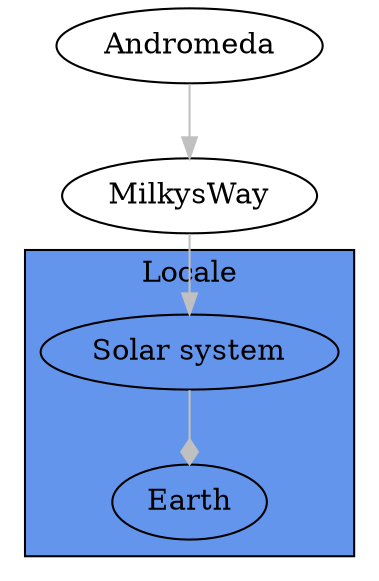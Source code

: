 digraph Perl
{
graph [ rankdir="TB" ]
node [ shape="oval" ]
edge [ color="grey" ]
"Andromeda"
"Milky\sWay"

subgraph "cluster_1"
{
graph [ bgcolor="cornflowerblue" label="Locale" rankdir="TB" ]
node [ shape="oval" ]
edge [ color="grey" ]

"Solar system"
"Earth"
}
"Andromeda" -> "Milky\sWay" [ label="" ]
"Milky\sWay" -> "Solar system" [ label="" ]
"Solar system" -> "Earth" [ arrowhead="diamond" label="" ]
}
